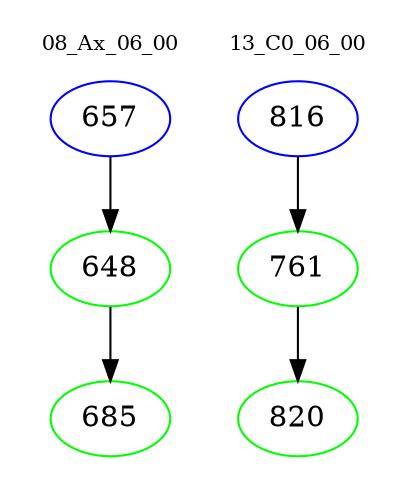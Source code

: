 digraph{
subgraph cluster_0 {
color = white
label = "08_Ax_06_00";
fontsize=10;
T0_657 [label="657", color="blue"]
T0_657 -> T0_648 [color="black"]
T0_648 [label="648", color="green"]
T0_648 -> T0_685 [color="black"]
T0_685 [label="685", color="green"]
}
subgraph cluster_1 {
color = white
label = "13_C0_06_00";
fontsize=10;
T1_816 [label="816", color="blue"]
T1_816 -> T1_761 [color="black"]
T1_761 [label="761", color="green"]
T1_761 -> T1_820 [color="black"]
T1_820 [label="820", color="green"]
}
}
